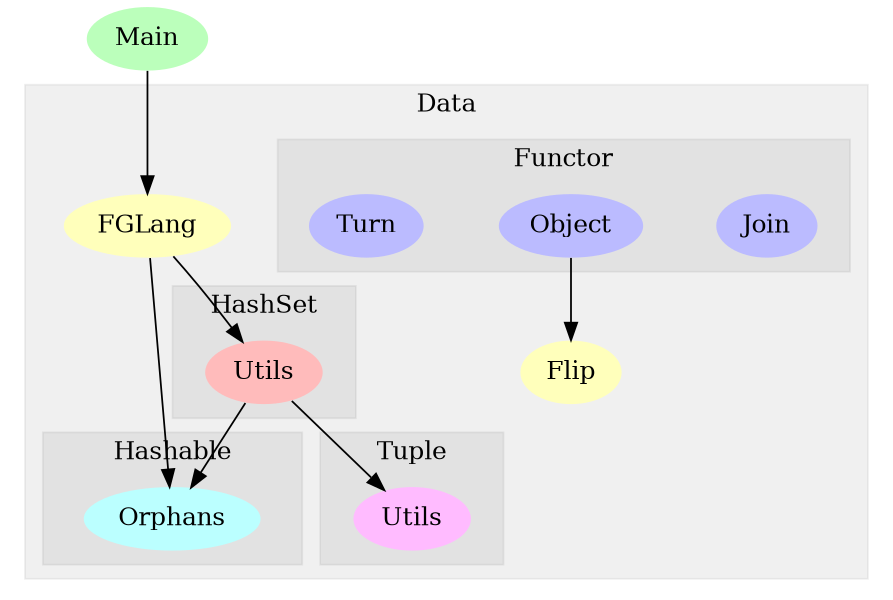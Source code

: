 digraph G {
size="6,4";
ratio="fill";
u8[label="Main",style="filled",fillcolor="#bbffbb",penwidth="0"];
subgraph cluster_0 {
label="Data";
color="#0000000F";
style="filled";
u0[label="FGLang",style="filled",fillcolor="#ffffbb",penwidth="0"];
u4[label="Flip",style="filled",fillcolor="#ffffbb",penwidth="0"];
subgraph cluster_1 {
label="Functor";
color="#0000000F";
style="filled";
u5[label="Join",style="filled",fillcolor="#bbbbff",penwidth="0"];
u6[label="Object",style="filled",fillcolor="#bbbbff",penwidth="0"];
u7[label="Turn",style="filled",fillcolor="#bbbbff",penwidth="0"];

}
subgraph cluster_2 {
label="HashSet";
color="#0000000F";
style="filled";
u1[label="Utils",style="filled",fillcolor="#ffbbbb",penwidth="0"];

}
subgraph cluster_3 {
label="Hashable";
color="#0000000F";
style="filled";
u2[label="Orphans",style="filled",fillcolor="#bbffff",penwidth="0"];

}
subgraph cluster_4 {
label="Tuple";
color="#0000000F";
style="filled";
u3[label="Utils",style="filled",fillcolor="#ffbbff",penwidth="0"];

}

}
u0 -> u1;
u0 -> u2;
u1 -> u2;
u1 -> u3;
u6 -> u4;
u8 -> u0;

}
